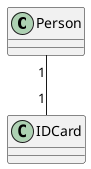 @startuml
'https://plantuml.com/class-diagram

class Person{
}
class IDCard{
}
Person"1"-- "1"IDCard
@enduml
